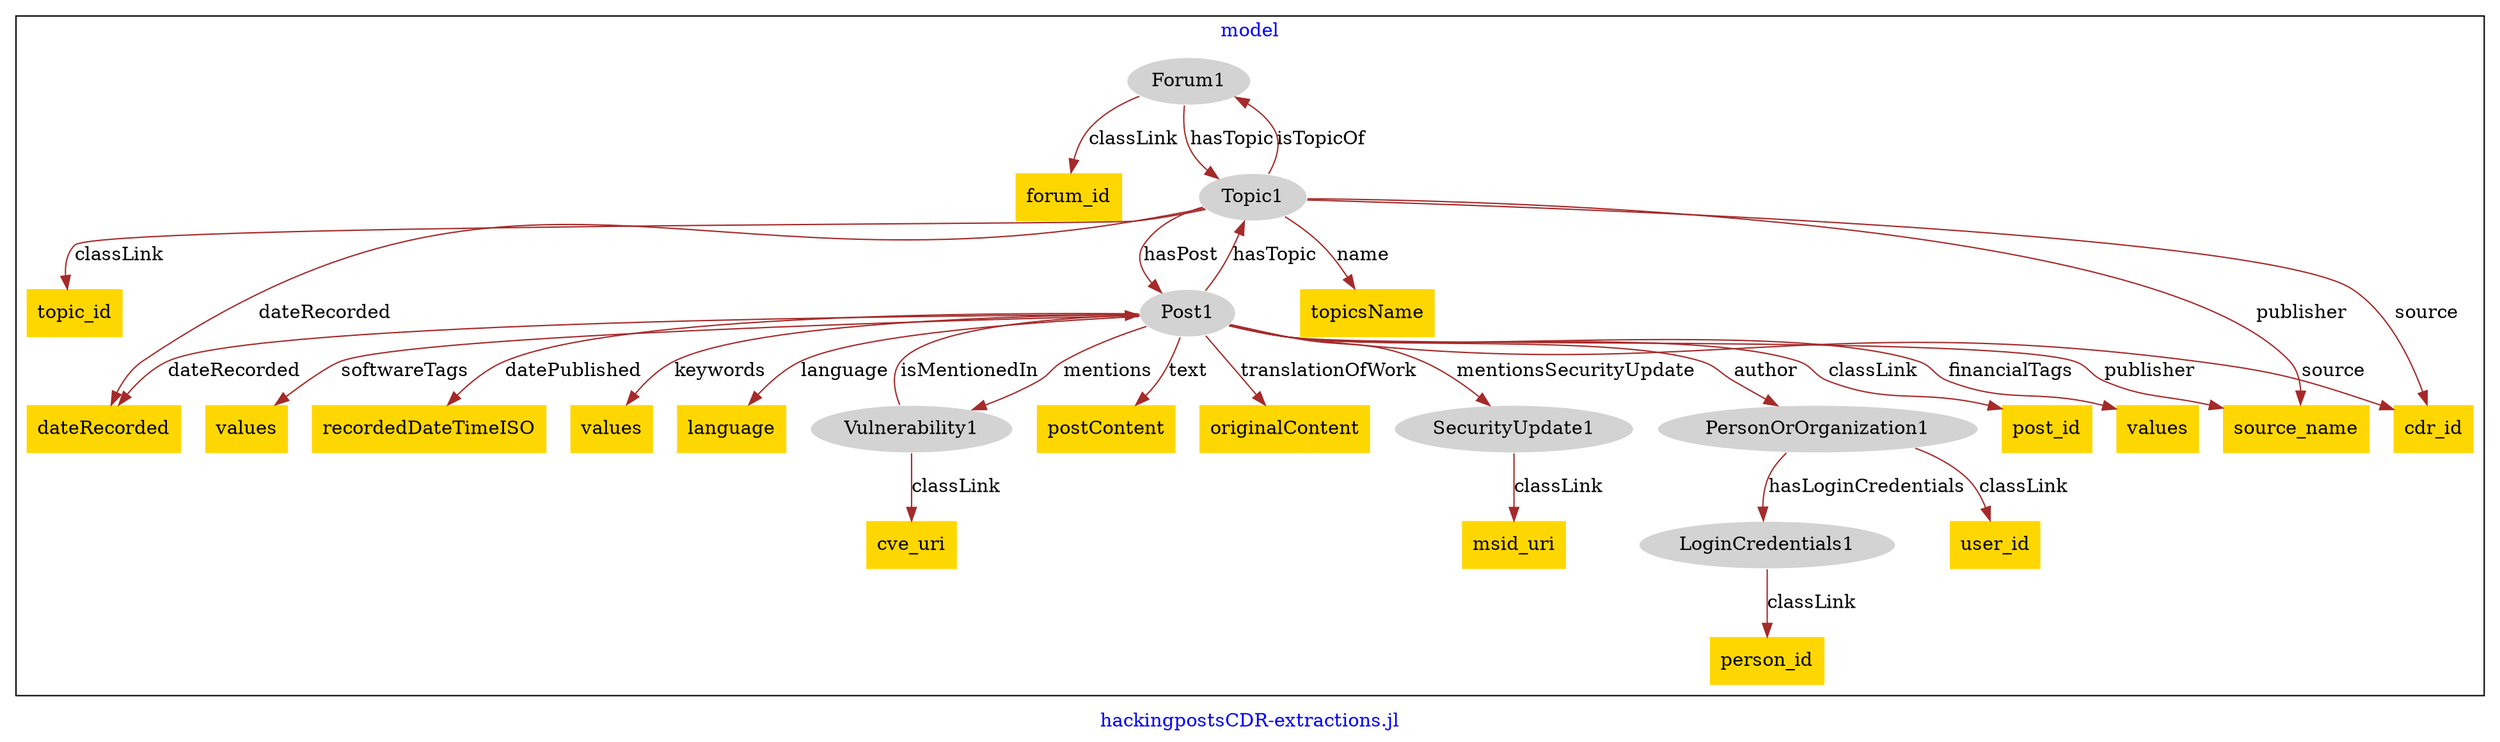digraph n0 {
fontcolor="blue"
remincross="true"
label="hackingpostsCDR-extractions.jl"
subgraph cluster {
label="model"
n2[style="filled",color="white",fillcolor="lightgray",label="Forum1"];
n3[shape="plaintext",style="filled",fillcolor="gold",label="forum_id"];
n4[style="filled",color="white",fillcolor="lightgray",label="Topic1"];
n5[style="filled",color="white",fillcolor="lightgray",label="LoginCredentials1"];
n6[shape="plaintext",style="filled",fillcolor="gold",label="person_id"];
n7[style="filled",color="white",fillcolor="lightgray",label="PersonOrOrganization1"];
n8[shape="plaintext",style="filled",fillcolor="gold",label="user_id"];
n9[style="filled",color="white",fillcolor="lightgray",label="Post1"];
n10[shape="plaintext",style="filled",fillcolor="gold",label="post_id"];
n11[shape="plaintext",style="filled",fillcolor="gold",label="values"];
n12[shape="plaintext",style="filled",fillcolor="gold",label="values"];
n13[shape="plaintext",style="filled",fillcolor="gold",label="recordedDateTimeISO"];
n14[shape="plaintext",style="filled",fillcolor="gold",label="values"];
n15[shape="plaintext",style="filled",fillcolor="gold",label="language"];
n16[shape="plaintext",style="filled",fillcolor="gold",label="postContent"];
n17[shape="plaintext",style="filled",fillcolor="gold",label="originalContent"];
n18[style="filled",color="white",fillcolor="lightgray",label="SecurityUpdate1"];
n19[shape="plaintext",style="filled",fillcolor="gold",label="msid_uri"];
n20[shape="plaintext",style="filled",fillcolor="gold",label="topic_id"];
n21[shape="plaintext",style="filled",fillcolor="gold",label="dateRecorded"];
n22[shape="plaintext",style="filled",fillcolor="gold",label="topicsName"];
n23[style="filled",color="white",fillcolor="lightgray",label="Vulnerability1"];
n24[shape="plaintext",style="filled",fillcolor="gold",label="cve_uri"];
n25[shape="plaintext",style="filled",fillcolor="gold",label="source_name"];
n26[shape="plaintext",style="filled",fillcolor="gold",label="cdr_id"];
}
n2 -> n3[color="brown",fontcolor="black",label="classLink"]
n2 -> n4[color="brown",fontcolor="black",label="hasTopic"]
n5 -> n6[color="brown",fontcolor="black",label="classLink"]
n7 -> n8[color="brown",fontcolor="black",label="classLink"]
n7 -> n5[color="brown",fontcolor="black",label="hasLoginCredentials"]
n9 -> n10[color="brown",fontcolor="black",label="classLink"]
n9 -> n11[color="brown",fontcolor="black",label="financialTags"]
n9 -> n12[color="brown",fontcolor="black",label="softwareTags"]
n9 -> n7[color="brown",fontcolor="black",label="author"]
n9 -> n13[color="brown",fontcolor="black",label="datePublished"]
n9 -> n14[color="brown",fontcolor="black",label="keywords"]
n9 -> n15[color="brown",fontcolor="black",label="language"]
n9 -> n16[color="brown",fontcolor="black",label="text"]
n9 -> n17[color="brown",fontcolor="black",label="translationOfWork"]
n18 -> n19[color="brown",fontcolor="black",label="classLink"]
n4 -> n20[color="brown",fontcolor="black",label="classLink"]
n4 -> n21[color="brown",fontcolor="black",label="dateRecorded"]
n4 -> n22[color="brown",fontcolor="black",label="name"]
n23 -> n24[color="brown",fontcolor="black",label="classLink"]
n9 -> n4[color="brown",fontcolor="black",label="hasTopic"]
n9 -> n25[color="brown",fontcolor="black",label="publisher"]
n9 -> n18[color="brown",fontcolor="black",label="mentionsSecurityUpdate"]
n4 -> n25[color="brown",fontcolor="black",label="publisher"]
n4 -> n9[color="brown",fontcolor="black",label="hasPost"]
n23 -> n9[color="brown",fontcolor="black",label="isMentionedIn"]
n9 -> n21[color="brown",fontcolor="black",label="dateRecorded"]
n4 -> n2[color="brown",fontcolor="black",label="isTopicOf"]
n9 -> n26[color="brown",fontcolor="black",label="source"]
n9 -> n23[color="brown",fontcolor="black",label="mentions"]
n4 -> n26[color="brown",fontcolor="black",label="source"]
}
